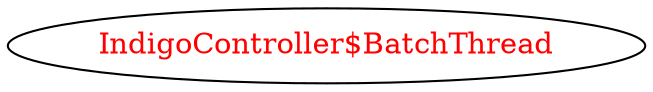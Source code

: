 digraph dependencyGraph {
 concentrate=true;
 ranksep="2.0";
 rankdir="LR"; 
 splines="ortho";
"IndigoController$BatchThread" [fontcolor="red"];
}